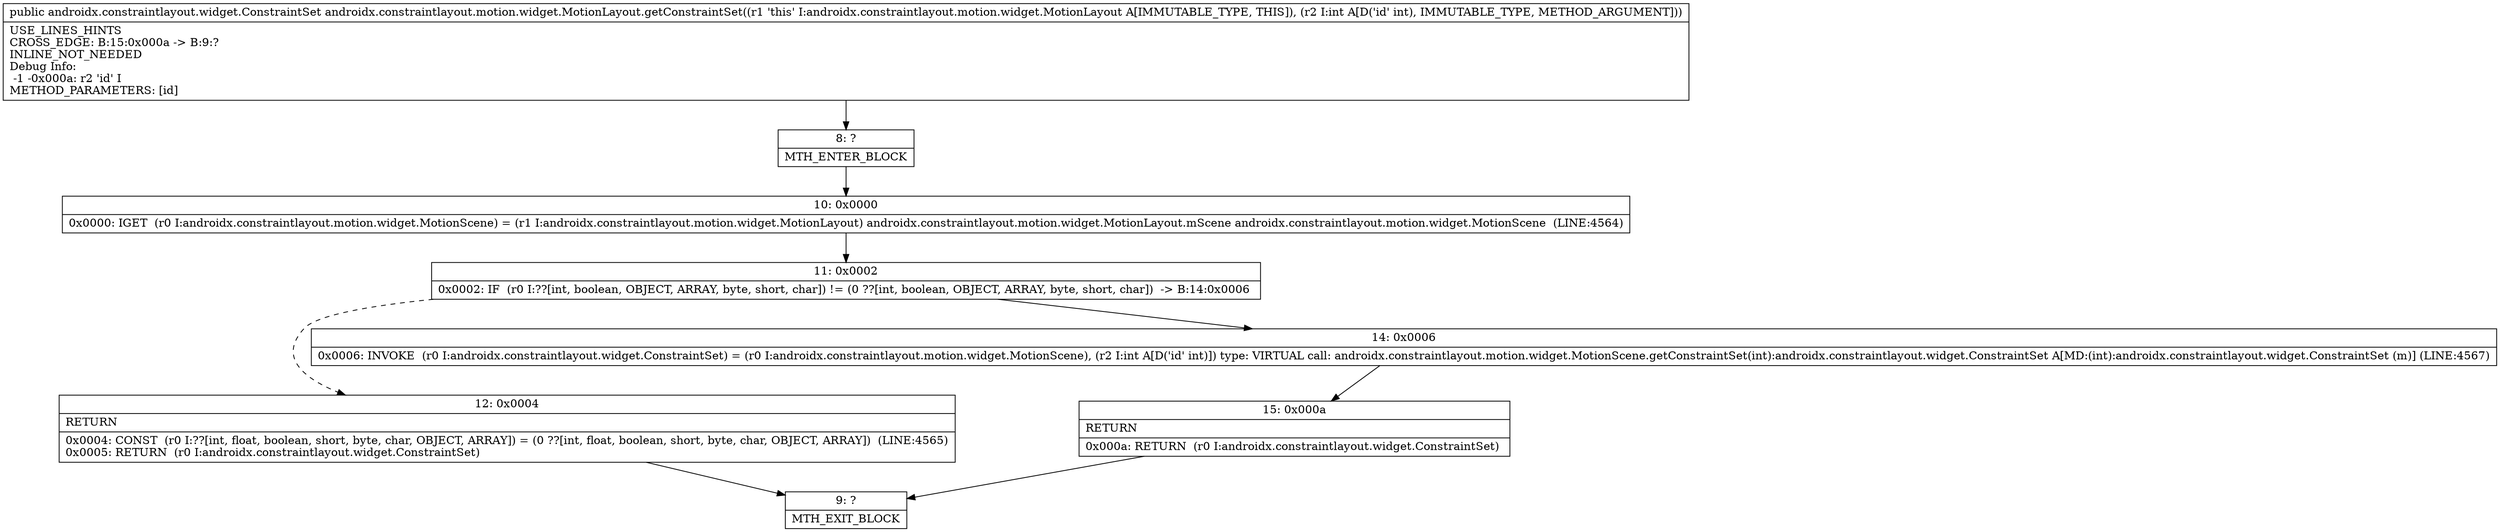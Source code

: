 digraph "CFG forandroidx.constraintlayout.motion.widget.MotionLayout.getConstraintSet(I)Landroidx\/constraintlayout\/widget\/ConstraintSet;" {
Node_8 [shape=record,label="{8\:\ ?|MTH_ENTER_BLOCK\l}"];
Node_10 [shape=record,label="{10\:\ 0x0000|0x0000: IGET  (r0 I:androidx.constraintlayout.motion.widget.MotionScene) = (r1 I:androidx.constraintlayout.motion.widget.MotionLayout) androidx.constraintlayout.motion.widget.MotionLayout.mScene androidx.constraintlayout.motion.widget.MotionScene  (LINE:4564)\l}"];
Node_11 [shape=record,label="{11\:\ 0x0002|0x0002: IF  (r0 I:??[int, boolean, OBJECT, ARRAY, byte, short, char]) != (0 ??[int, boolean, OBJECT, ARRAY, byte, short, char])  \-\> B:14:0x0006 \l}"];
Node_12 [shape=record,label="{12\:\ 0x0004|RETURN\l|0x0004: CONST  (r0 I:??[int, float, boolean, short, byte, char, OBJECT, ARRAY]) = (0 ??[int, float, boolean, short, byte, char, OBJECT, ARRAY])  (LINE:4565)\l0x0005: RETURN  (r0 I:androidx.constraintlayout.widget.ConstraintSet) \l}"];
Node_9 [shape=record,label="{9\:\ ?|MTH_EXIT_BLOCK\l}"];
Node_14 [shape=record,label="{14\:\ 0x0006|0x0006: INVOKE  (r0 I:androidx.constraintlayout.widget.ConstraintSet) = (r0 I:androidx.constraintlayout.motion.widget.MotionScene), (r2 I:int A[D('id' int)]) type: VIRTUAL call: androidx.constraintlayout.motion.widget.MotionScene.getConstraintSet(int):androidx.constraintlayout.widget.ConstraintSet A[MD:(int):androidx.constraintlayout.widget.ConstraintSet (m)] (LINE:4567)\l}"];
Node_15 [shape=record,label="{15\:\ 0x000a|RETURN\l|0x000a: RETURN  (r0 I:androidx.constraintlayout.widget.ConstraintSet) \l}"];
MethodNode[shape=record,label="{public androidx.constraintlayout.widget.ConstraintSet androidx.constraintlayout.motion.widget.MotionLayout.getConstraintSet((r1 'this' I:androidx.constraintlayout.motion.widget.MotionLayout A[IMMUTABLE_TYPE, THIS]), (r2 I:int A[D('id' int), IMMUTABLE_TYPE, METHOD_ARGUMENT]))  | USE_LINES_HINTS\lCROSS_EDGE: B:15:0x000a \-\> B:9:?\lINLINE_NOT_NEEDED\lDebug Info:\l  \-1 \-0x000a: r2 'id' I\lMETHOD_PARAMETERS: [id]\l}"];
MethodNode -> Node_8;Node_8 -> Node_10;
Node_10 -> Node_11;
Node_11 -> Node_12[style=dashed];
Node_11 -> Node_14;
Node_12 -> Node_9;
Node_14 -> Node_15;
Node_15 -> Node_9;
}

